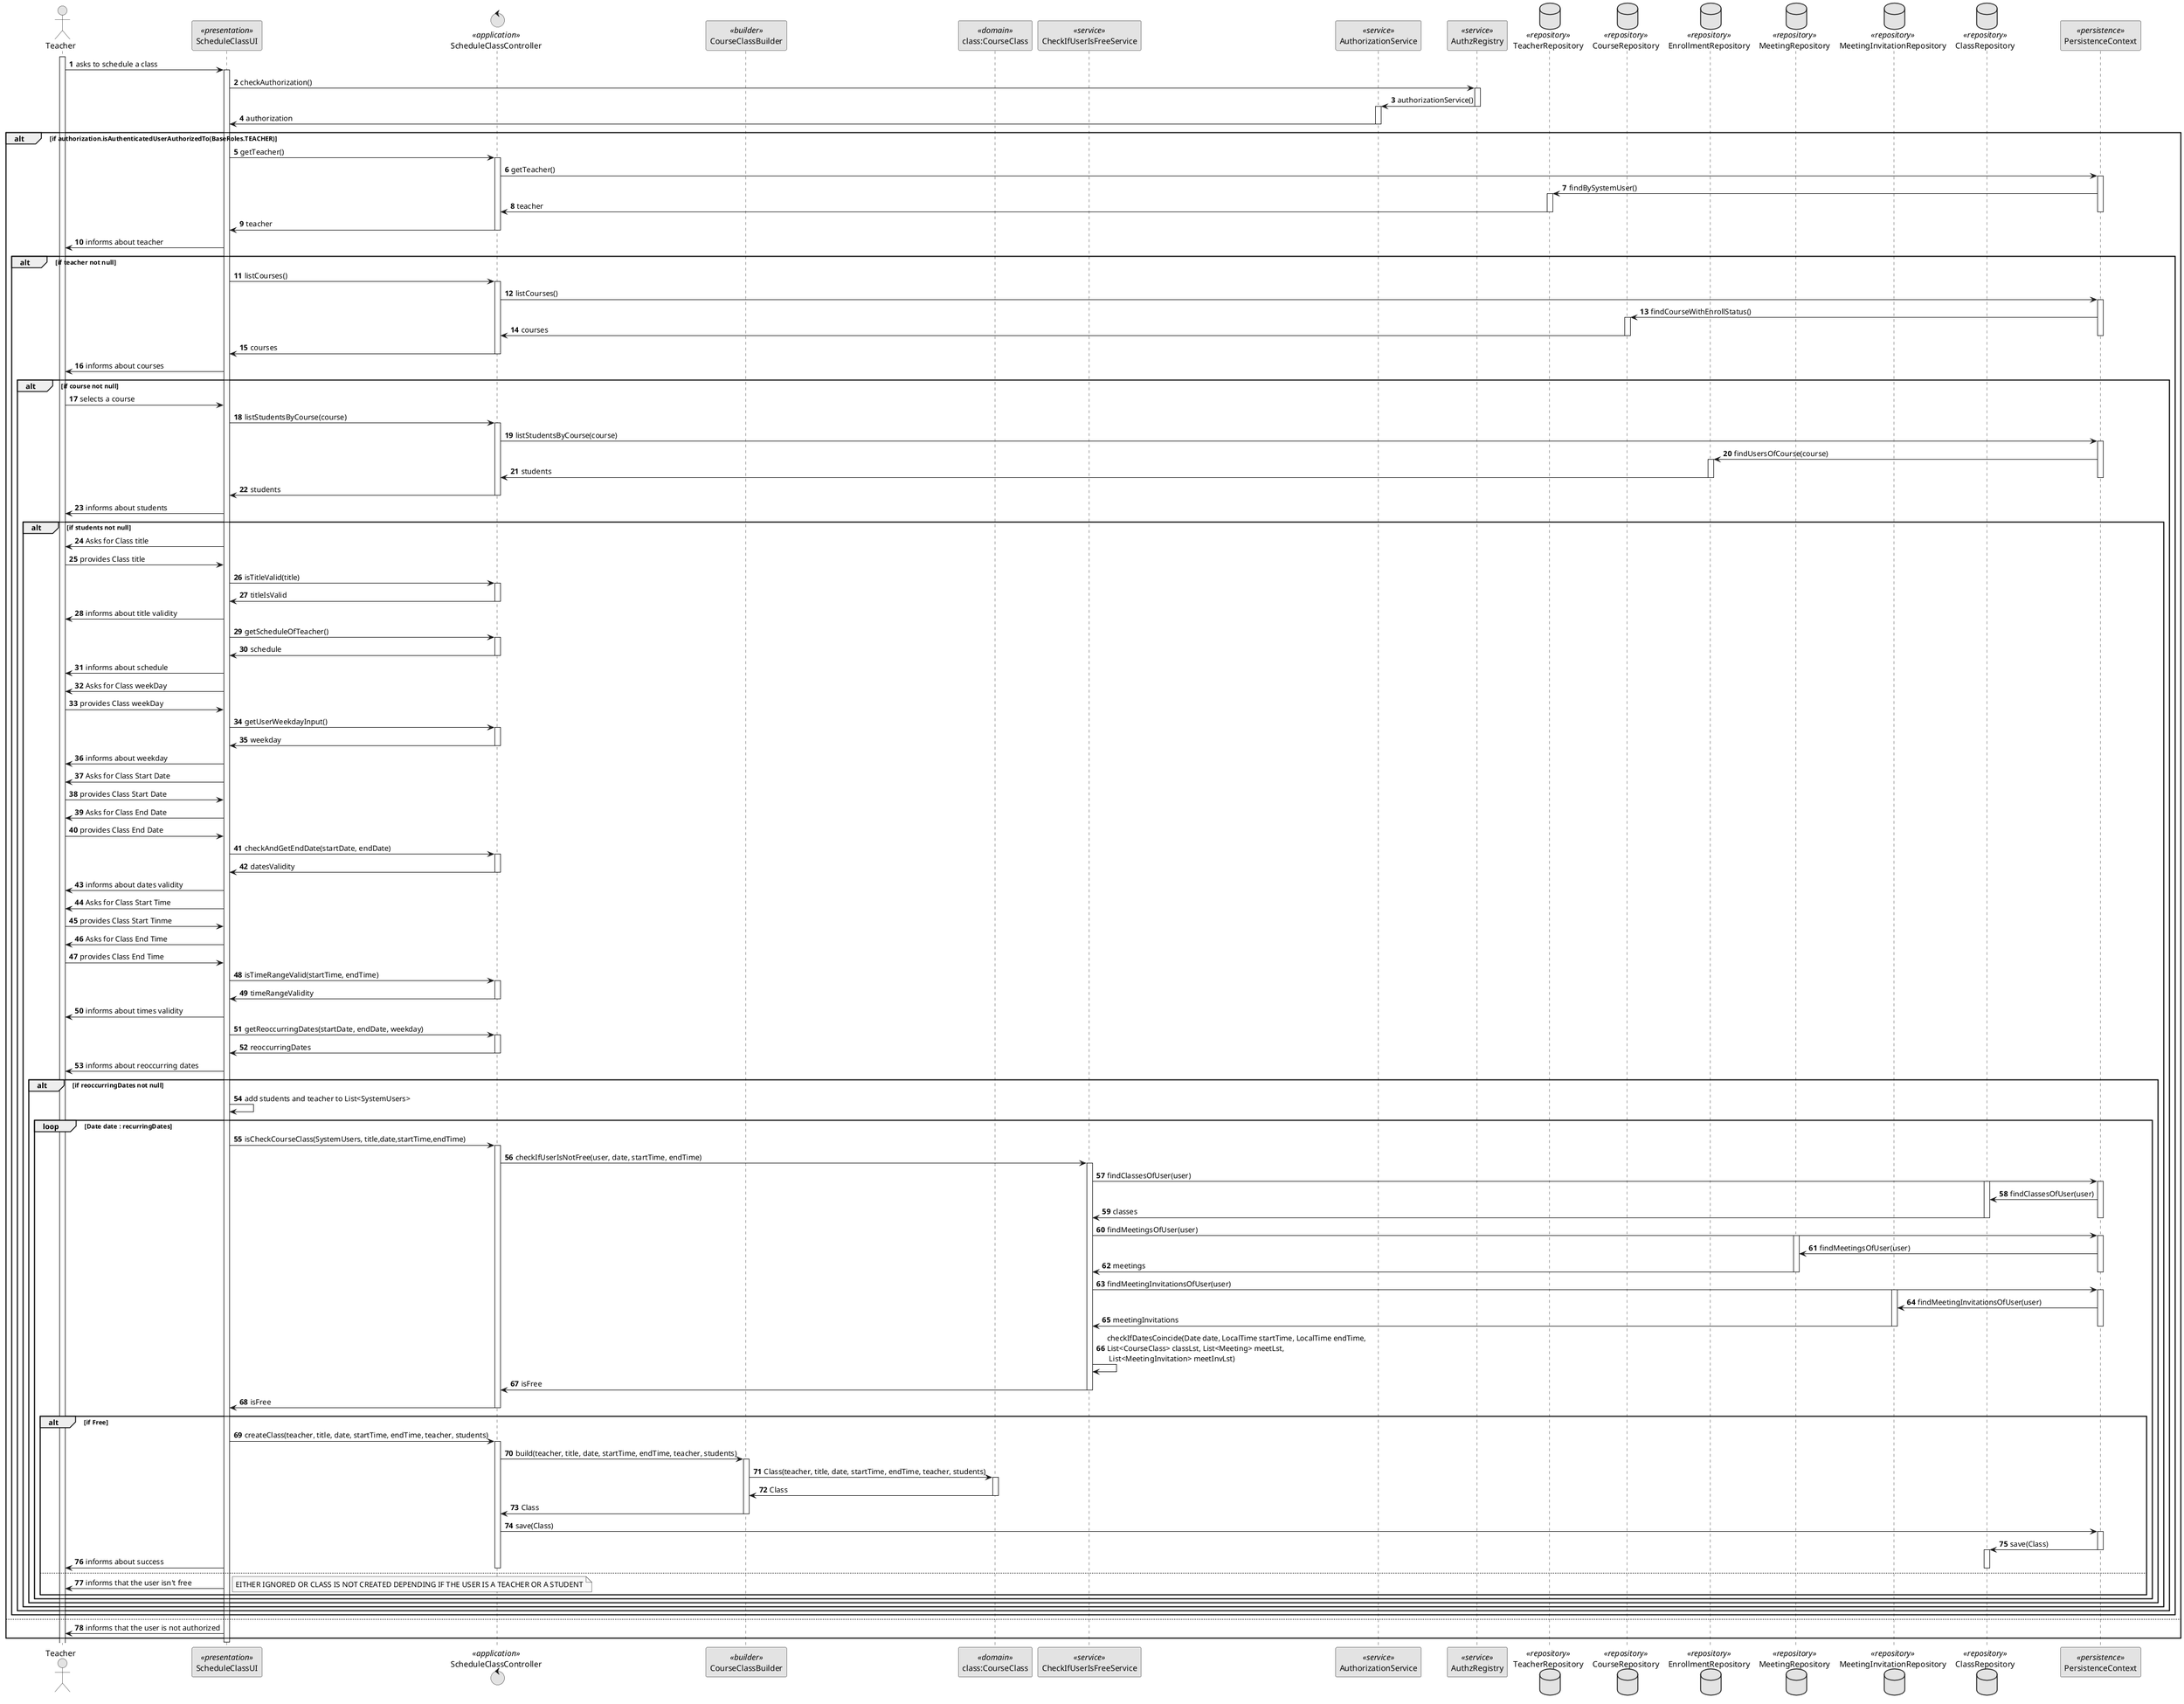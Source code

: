 @startuml
'http://plantuml.com/skinparam.html
skinparam monochrome true
skinparam packageStyle rect
skinparam defaultFontName FG Virgil
skinparam shadowing false
autonumber

actor Teacher as Actor
participant ScheduleClassUI as UI <<presentation>>
control ScheduleClassController as Controller <<application>>
participant CourseClassBuilder as ClassBuilder <<builder>>
participant "class:CourseClass" as Class <<domain>>


participant CheckIfUserIsFreeService as CheckIfUserIsFreeService <<service>>
participant AuthorizationService as AuthorizationService <<service>>
participant AuthzRegistry as AuthzRegistry <<service>>
database TeacherRepository as TeacherRepository <<repository>>
database CourseRepository as CourseRepository <<repository>>
database EnrollmentRepository as EnrollmentRepository <<repository>>
database MeetingRepository as MeetingRepository <<repository>>
database MeetingInvitationRepository as MeetingInvitationRepository <<repository>>
database ClassRepository as ClassRepository <<repository>>
participant PersistenceContext as PersistenceContext <<persistence>>

activate Actor

Actor -> UI: asks to schedule a class
activate UI

    UI -> AuthzRegistry : checkAuthorization()
    activate AuthzRegistry
    AuthzRegistry -> AuthorizationService : authorizationService()
    deactivate AuthzRegistry
    activate AuthorizationService
    AuthorizationService -> UI : authorization
    deactivate AuthorizationService

    alt if authorization.isAuthenticatedUserAuthorizedTo(BaseRoles.TEACHER)

        UI -> Controller: getTeacher()
        activate Controller
        Controller -> PersistenceContext: getTeacher()
        activate PersistenceContext
        PersistenceContext -> TeacherRepository: findBySystemUser()

        activate TeacherRepository

        TeacherRepository -> Controller: teacher
        deactivate TeacherRepository
        deactivate PersistenceContext
        Controller -> UI: teacher
        deactivate Controller

        UI->Actor: informs about teacher
        alt if teacher not null
        UI->Controller: listCourses()
        activate Controller
        Controller->PersistenceContext: listCourses()
        activate PersistenceContext
        PersistenceContext->CourseRepository: findCourseWithEnrollStatus()
        activate CourseRepository
        CourseRepository->Controller: courses
        deactivate CourseRepository
        deactivate PersistenceContext
        Controller->UI: courses

        deactivate Controller
        UI -> Actor: informs about courses
        alt if course not null
        Actor -> UI: selects a course
        UI -> Controller: listStudentsByCourse(course)
        activate Controller
        Controller -> PersistenceContext: listStudentsByCourse(course)
        activate PersistenceContext
        PersistenceContext -> EnrollmentRepository: findUsersOfCourse(course)
        activate EnrollmentRepository
        EnrollmentRepository -> Controller: students
        deactivate EnrollmentRepository
        deactivate PersistenceContext
        Controller -> UI: students
        deactivate Controller

        UI -> Actor: informs about students
        alt if students not null
        UI -> Actor: Asks for Class title
        Actor -> UI: provides Class title
        UI -> Controller: isTitleValid(title)
        activate Controller
        Controller -> UI: titleIsValid
        deactivate Controller

       UI-> Actor: informs about title validity
       UI -> Controller: getScheduleOfTeacher()
       activate Controller
       Controller -> UI: schedule
         deactivate Controller
         UI -> Actor: informs about schedule
         UI -> Actor: Asks for Class weekDay
            Actor -> UI: provides Class weekDay
            UI -> Controller: getUserWeekdayInput()
            activate Controller
            Controller -> UI: weekday
            deactivate Controller
            UI -> Actor: informs about weekday
            UI -> Actor: Asks for Class Start Date

            Actor -> UI: provides Class Start Date
            UI -> Actor: Asks for Class End Date

             Actor -> UI: provides Class End Date

            UI -> Controller: checkAndGetEndDate(startDate, endDate)
            activate Controller
            Controller -> UI: datesValidity
            deactivate Controller
            UI -> Actor: informs about dates validity

            UI -> Actor: Asks for Class Start Time

             Actor -> UI: provides Class Start Tinme
             UI -> Actor: Asks for Class End Time

              Actor -> UI: provides Class End Time

             UI -> Controller: isTimeRangeValid(startTime, endTime)
             activate Controller
             Controller -> UI: timeRangeValidity
             deactivate Controller
             UI -> Actor: informs about times validity

             UI -> Controller: getReoccurringDates(startDate, endDate, weekday)
                activate Controller
                Controller -> UI: reoccurringDates
                deactivate Controller
                UI -> Actor: informs about reoccurring dates

                alt if reoccurringDates not null

                UI -> UI: add students and teacher to List<SystemUsers>

            loop Date date : recurringDates
                 UI->Controller: isCheckCourseClass(SystemUsers, title,date,startTime,endTime)
                    activate Controller
                    Controller -> CheckIfUserIsFreeService: checkIfUserIsNotFree(user, date, startTime, endTime)
                    activate CheckIfUserIsFreeService
                    CheckIfUserIsFreeService -> PersistenceContext: findClassesOfUser(user)
                    activate PersistenceContext
                    activate ClassRepository
                    PersistenceContext -> ClassRepository: findClassesOfUser(user)
                    ClassRepository -> CheckIfUserIsFreeService: classes
                    deactivate PersistenceContext
                    deactivate ClassRepository
                    CheckIfUserIsFreeService -> PersistenceContext: findMeetingsOfUser(user)
                    activate PersistenceContext
                    activate MeetingRepository
                    PersistenceContext -> MeetingRepository: findMeetingsOfUser(user)
                    MeetingRepository -> CheckIfUserIsFreeService: meetings
                    deactivate PersistenceContext
                    deactivate MeetingRepository
                    CheckIfUserIsFreeService -> PersistenceContext: findMeetingInvitationsOfUser(user)
                    activate PersistenceContext
                    activate MeetingInvitationRepository
                    PersistenceContext -> MeetingInvitationRepository: findMeetingInvitationsOfUser(user)
                    MeetingInvitationRepository -> CheckIfUserIsFreeService: meetingInvitations
                    deactivate PersistenceContext
                    deactivate MeetingInvitationRepository


                    CheckIfUserIsFreeService -> CheckIfUserIsFreeService: checkIfDatesCoincide(Date date, LocalTime startTime, LocalTime endTime,\nList<CourseClass> classLst, List<Meeting> meetLst,\n List<MeetingInvitation> meetInvLst)
                    CheckIfUserIsFreeService -> Controller: isFree
                    deactivate CheckIfUserIsFreeService
                    deactivate PersistenceContext
                    Controller -> UI: isFree
                    deactivate Controller

                    alt if Free
                        UI -> Controller: createClass(teacher, title, date, startTime, endTime, teacher, students)
                        activate Controller
                        Controller -> ClassBuilder: build(teacher, title, date, startTime, endTime, teacher, students)
                        activate ClassBuilder
                        ClassBuilder -> Class: Class(teacher, title, date, startTime, endTime, teacher, students)
                        activate Class
                        Class -> ClassBuilder: Class

                        deactivate Class
                        ClassBuilder -> Controller: Class
                        deactivate ClassBuilder

                        Controller -> PersistenceContext: save(Class)
                        activate PersistenceContext
                        PersistenceContext -> ClassRepository: save(Class)
                        deactivate PersistenceContext
                        activate ClassRepository
                        UI -> Actor: informs about success
                        deactivate ClassRepository
                        deactivate Controller


                    else
                        UI -> Actor: informs that the user isn't free
                        note right
                           EITHER IGNORED OR CLASS IS NOT CREATED DEPENDING IF THE USER IS A TEACHER OR A STUDENT
                        end note
                    end



    end
    end
    end
    end
    end
    else
            UI -> Actor: informs that the user is not authorized

    end

deactivate UI
@enduml
